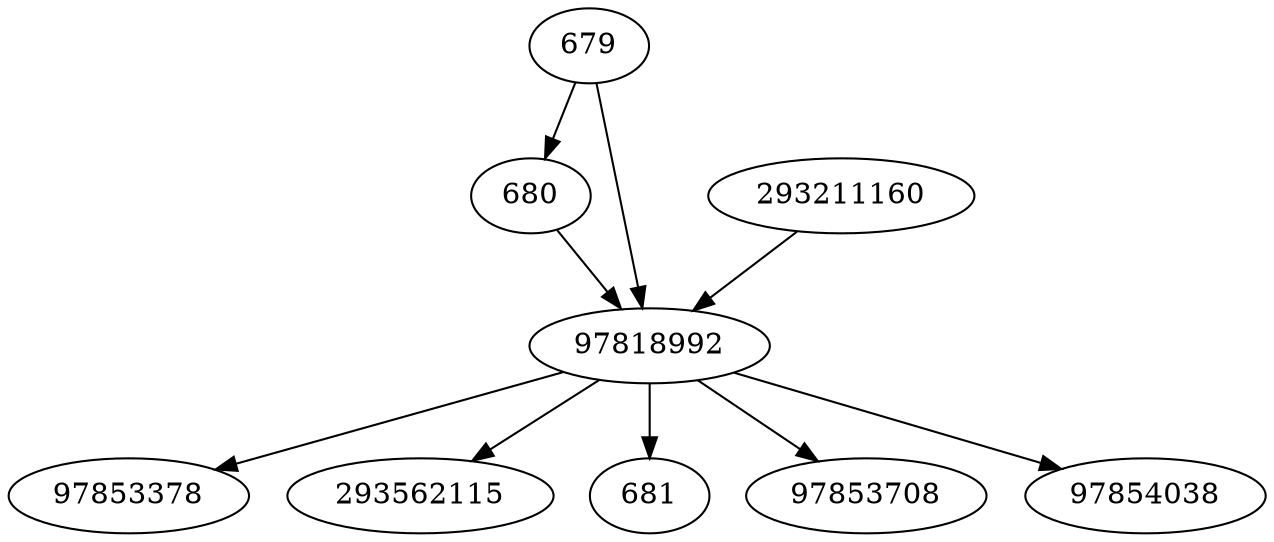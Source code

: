 strict digraph  {
97853378;
293562115;
679;
680;
681;
97853708;
97818992;
97854038;
293211160;
679 -> 680;
679 -> 97818992;
680 -> 97818992;
97818992 -> 681;
97818992 -> 97854038;
97818992 -> 97853378;
97818992 -> 97853708;
97818992 -> 293562115;
293211160 -> 97818992;
}
